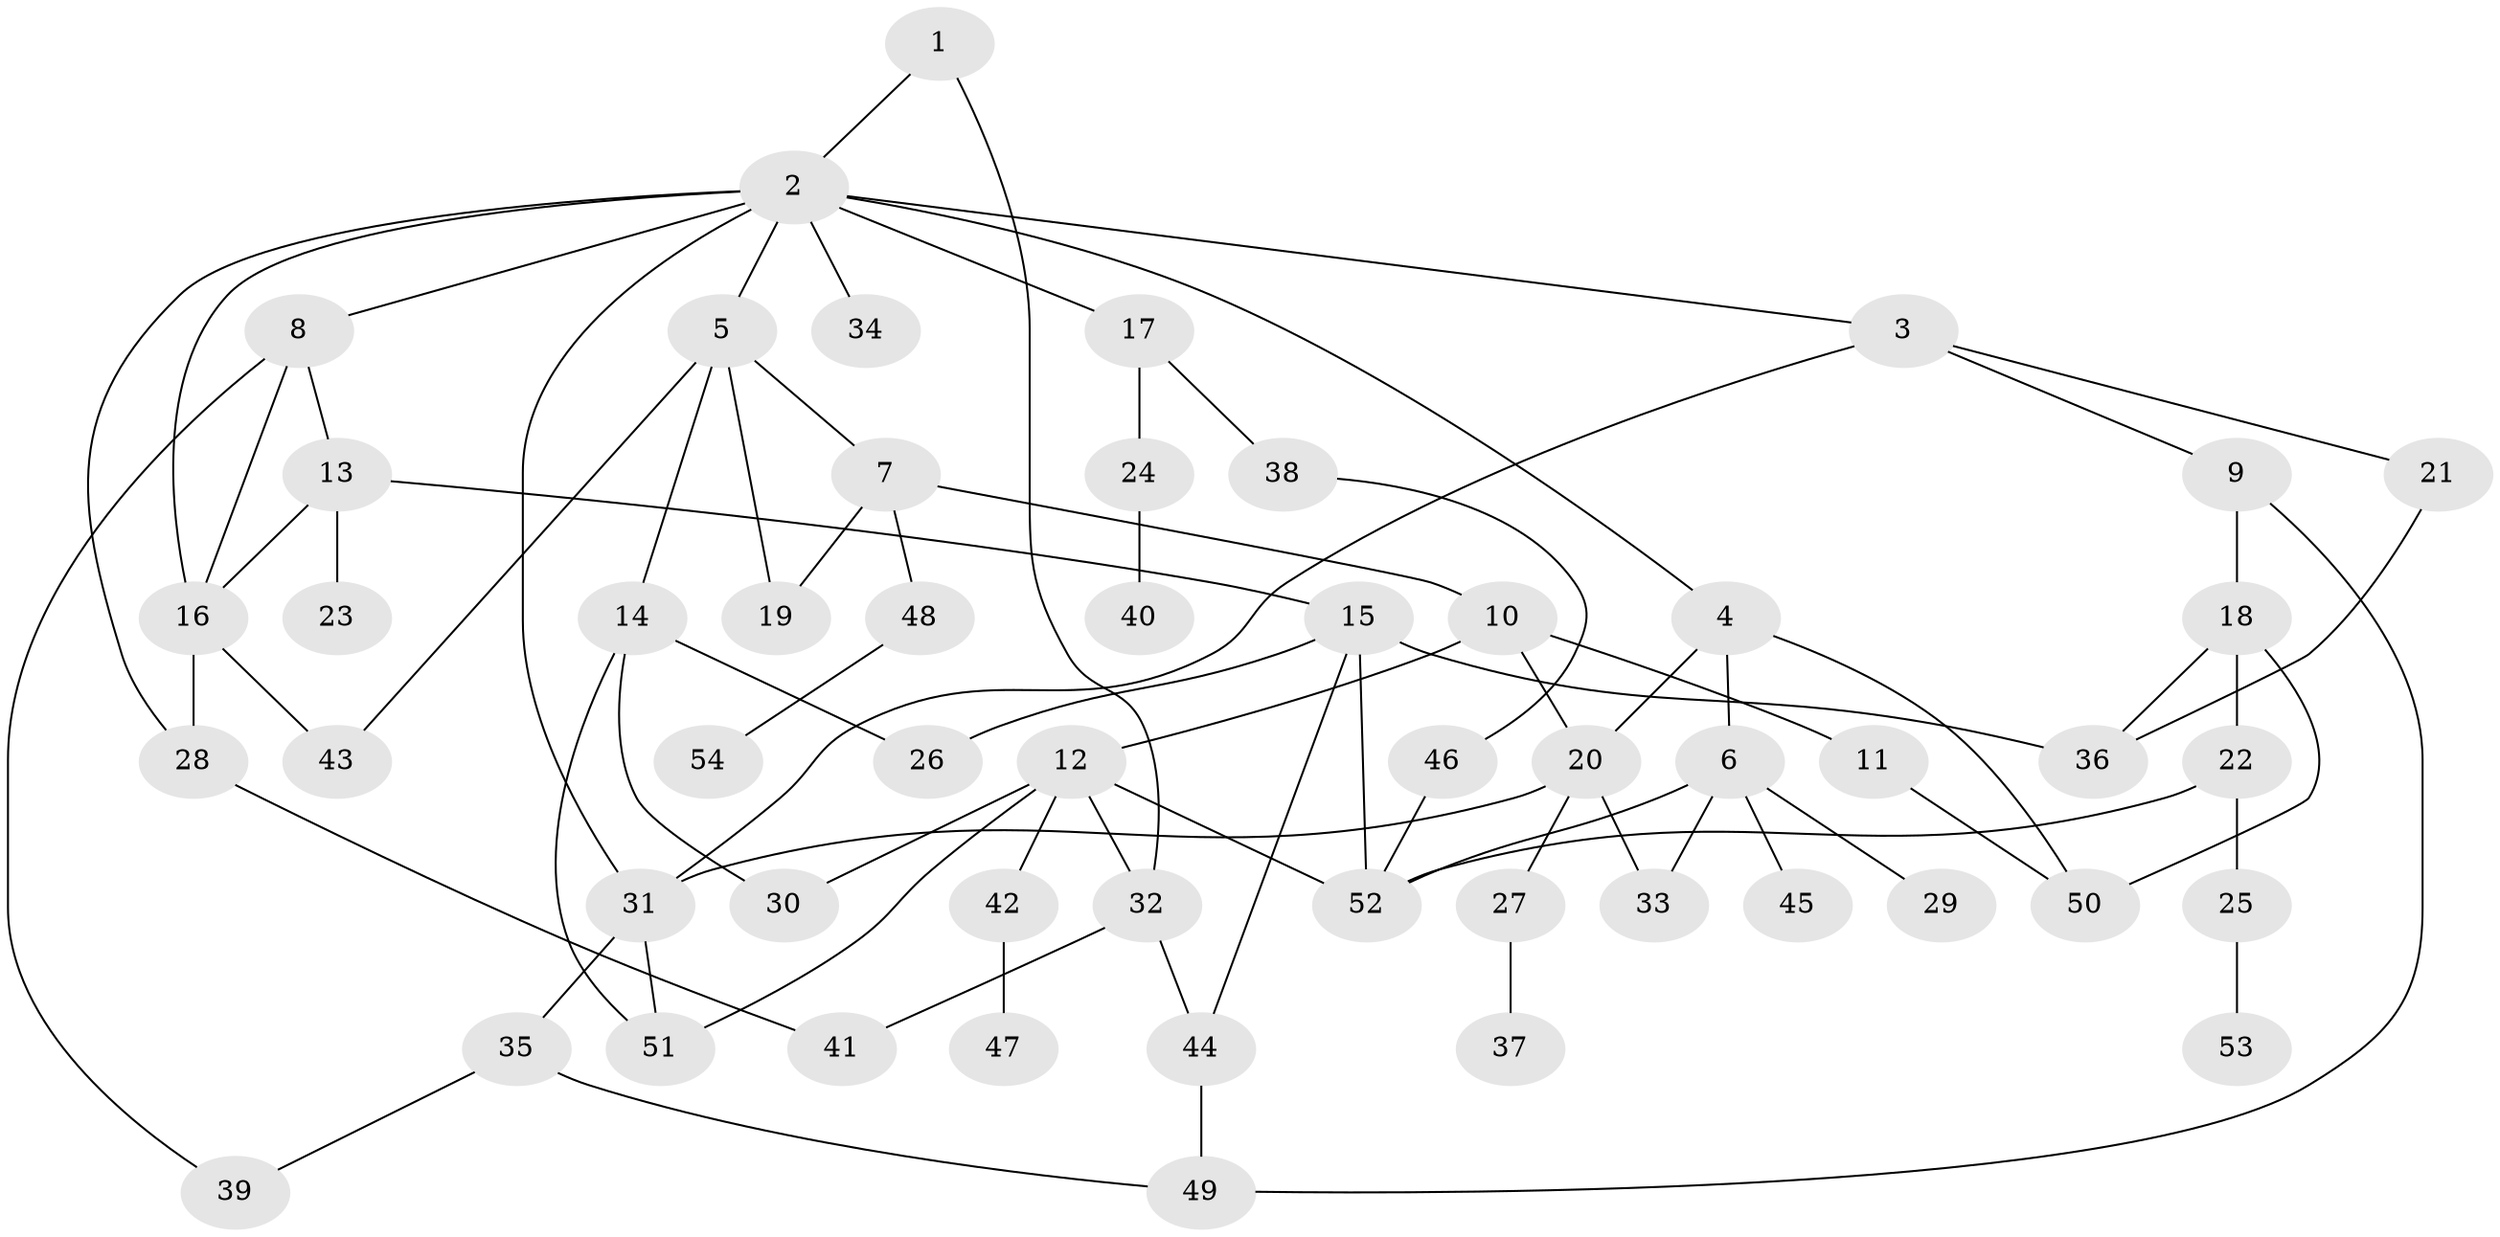 // Generated by graph-tools (version 1.1) at 2025/10/02/27/25 16:10:55]
// undirected, 54 vertices, 80 edges
graph export_dot {
graph [start="1"]
  node [color=gray90,style=filled];
  1;
  2;
  3;
  4;
  5;
  6;
  7;
  8;
  9;
  10;
  11;
  12;
  13;
  14;
  15;
  16;
  17;
  18;
  19;
  20;
  21;
  22;
  23;
  24;
  25;
  26;
  27;
  28;
  29;
  30;
  31;
  32;
  33;
  34;
  35;
  36;
  37;
  38;
  39;
  40;
  41;
  42;
  43;
  44;
  45;
  46;
  47;
  48;
  49;
  50;
  51;
  52;
  53;
  54;
  1 -- 2;
  1 -- 32;
  2 -- 3;
  2 -- 4;
  2 -- 5;
  2 -- 8;
  2 -- 17;
  2 -- 28;
  2 -- 31;
  2 -- 34;
  2 -- 16;
  3 -- 9;
  3 -- 21;
  3 -- 31;
  4 -- 6;
  4 -- 20;
  4 -- 50;
  5 -- 7;
  5 -- 14;
  5 -- 19;
  5 -- 43;
  6 -- 29;
  6 -- 45;
  6 -- 52;
  6 -- 33;
  7 -- 10;
  7 -- 48;
  7 -- 19;
  8 -- 13;
  8 -- 39;
  8 -- 16;
  9 -- 18;
  9 -- 49;
  10 -- 11;
  10 -- 12;
  10 -- 20;
  11 -- 50;
  12 -- 32;
  12 -- 42;
  12 -- 52;
  12 -- 51;
  12 -- 30;
  13 -- 15;
  13 -- 16;
  13 -- 23;
  14 -- 30;
  14 -- 51;
  14 -- 26;
  15 -- 26;
  15 -- 36;
  15 -- 52;
  15 -- 44;
  16 -- 43;
  16 -- 28;
  17 -- 24;
  17 -- 38;
  18 -- 22;
  18 -- 36;
  18 -- 50;
  20 -- 27;
  20 -- 33;
  20 -- 31;
  21 -- 36;
  22 -- 25;
  22 -- 52;
  24 -- 40;
  25 -- 53;
  27 -- 37;
  28 -- 41;
  31 -- 35;
  31 -- 51;
  32 -- 41;
  32 -- 44;
  35 -- 49;
  35 -- 39;
  38 -- 46;
  42 -- 47;
  44 -- 49;
  46 -- 52;
  48 -- 54;
}
